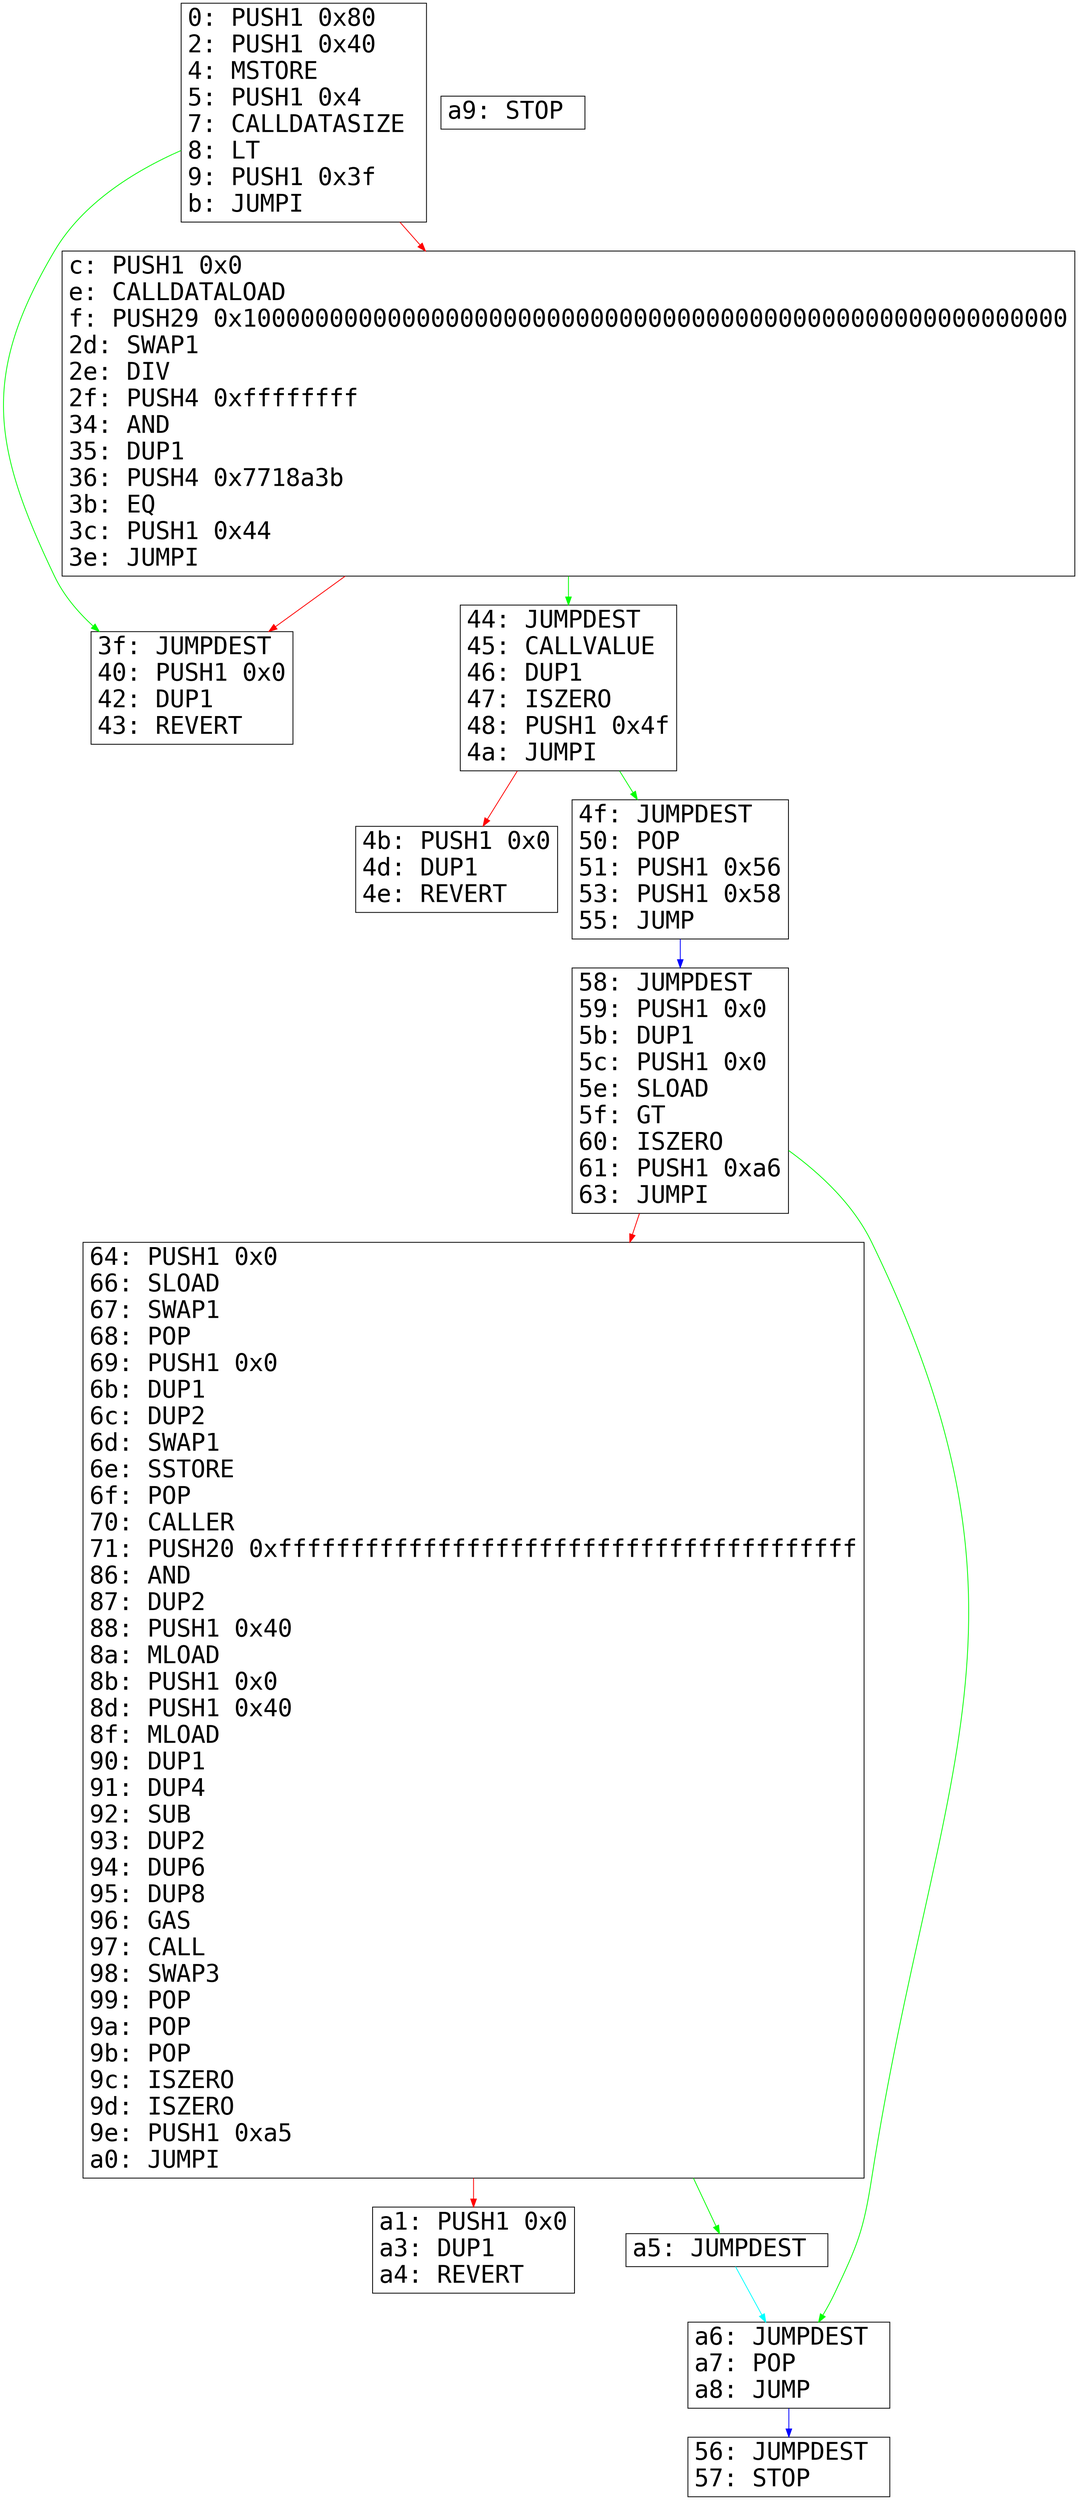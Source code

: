digraph "graph.cfg.gv" {
	subgraph global {
		node [fontname=Courier fontsize=30.0 rank=same shape=box]
		block_0 [label="0: PUSH1 0x80\l2: PUSH1 0x40\l4: MSTORE \l5: PUSH1 0x4\l7: CALLDATASIZE \l8: LT \l9: PUSH1 0x3f\lb: JUMPI \l"]
		block_c [label="c: PUSH1 0x0\le: CALLDATALOAD \lf: PUSH29 0x100000000000000000000000000000000000000000000000000000000\l2d: SWAP1 \l2e: DIV \l2f: PUSH4 0xffffffff\l34: AND \l35: DUP1 \l36: PUSH4 0x7718a3b\l3b: EQ \l3c: PUSH1 0x44\l3e: JUMPI \l"]
		block_3f [label="3f: JUMPDEST \l40: PUSH1 0x0\l42: DUP1 \l43: REVERT \l"]
		block_44 [label="44: JUMPDEST \l45: CALLVALUE \l46: DUP1 \l47: ISZERO \l48: PUSH1 0x4f\l4a: JUMPI \l"]
		block_4b [label="4b: PUSH1 0x0\l4d: DUP1 \l4e: REVERT \l"]
		block_4f [label="4f: JUMPDEST \l50: POP \l51: PUSH1 0x56\l53: PUSH1 0x58\l55: JUMP \l"]
		block_56 [label="56: JUMPDEST \l57: STOP \l"]
		block_58 [label="58: JUMPDEST \l59: PUSH1 0x0\l5b: DUP1 \l5c: PUSH1 0x0\l5e: SLOAD \l5f: GT \l60: ISZERO \l61: PUSH1 0xa6\l63: JUMPI \l"]
		block_64 [label="64: PUSH1 0x0\l66: SLOAD \l67: SWAP1 \l68: POP \l69: PUSH1 0x0\l6b: DUP1 \l6c: DUP2 \l6d: SWAP1 \l6e: SSTORE \l6f: POP \l70: CALLER \l71: PUSH20 0xffffffffffffffffffffffffffffffffffffffff\l86: AND \l87: DUP2 \l88: PUSH1 0x40\l8a: MLOAD \l8b: PUSH1 0x0\l8d: PUSH1 0x40\l8f: MLOAD \l90: DUP1 \l91: DUP4 \l92: SUB \l93: DUP2 \l94: DUP6 \l95: DUP8 \l96: GAS \l97: CALL \l98: SWAP3 \l99: POP \l9a: POP \l9b: POP \l9c: ISZERO \l9d: ISZERO \l9e: PUSH1 0xa5\la0: JUMPI \l"]
		block_a1 [label="a1: PUSH1 0x0\la3: DUP1 \la4: REVERT \l"]
		block_a5 [label="a5: JUMPDEST \l"]
		block_a6 [label="a6: JUMPDEST \la7: POP \la8: JUMP \l"]
		block_a9 [label="a9: STOP \l"]
	}
	block_a6 -> block_56 [color=blue]
	block_44 -> block_4f [color=green]
	block_0 -> block_c [color=red]
	block_44 -> block_4b [color=red]
	block_4f -> block_58 [color=blue]
	block_c -> block_3f [color=red]
	block_64 -> block_a5 [color=green]
	block_58 -> block_64 [color=red]
	block_58 -> block_a6 [color=green]
	block_64 -> block_a1 [color=red]
	block_0 -> block_3f [color=green]
	block_c -> block_44 [color=green]
	block_a5 -> block_a6 [color=cyan]
}
